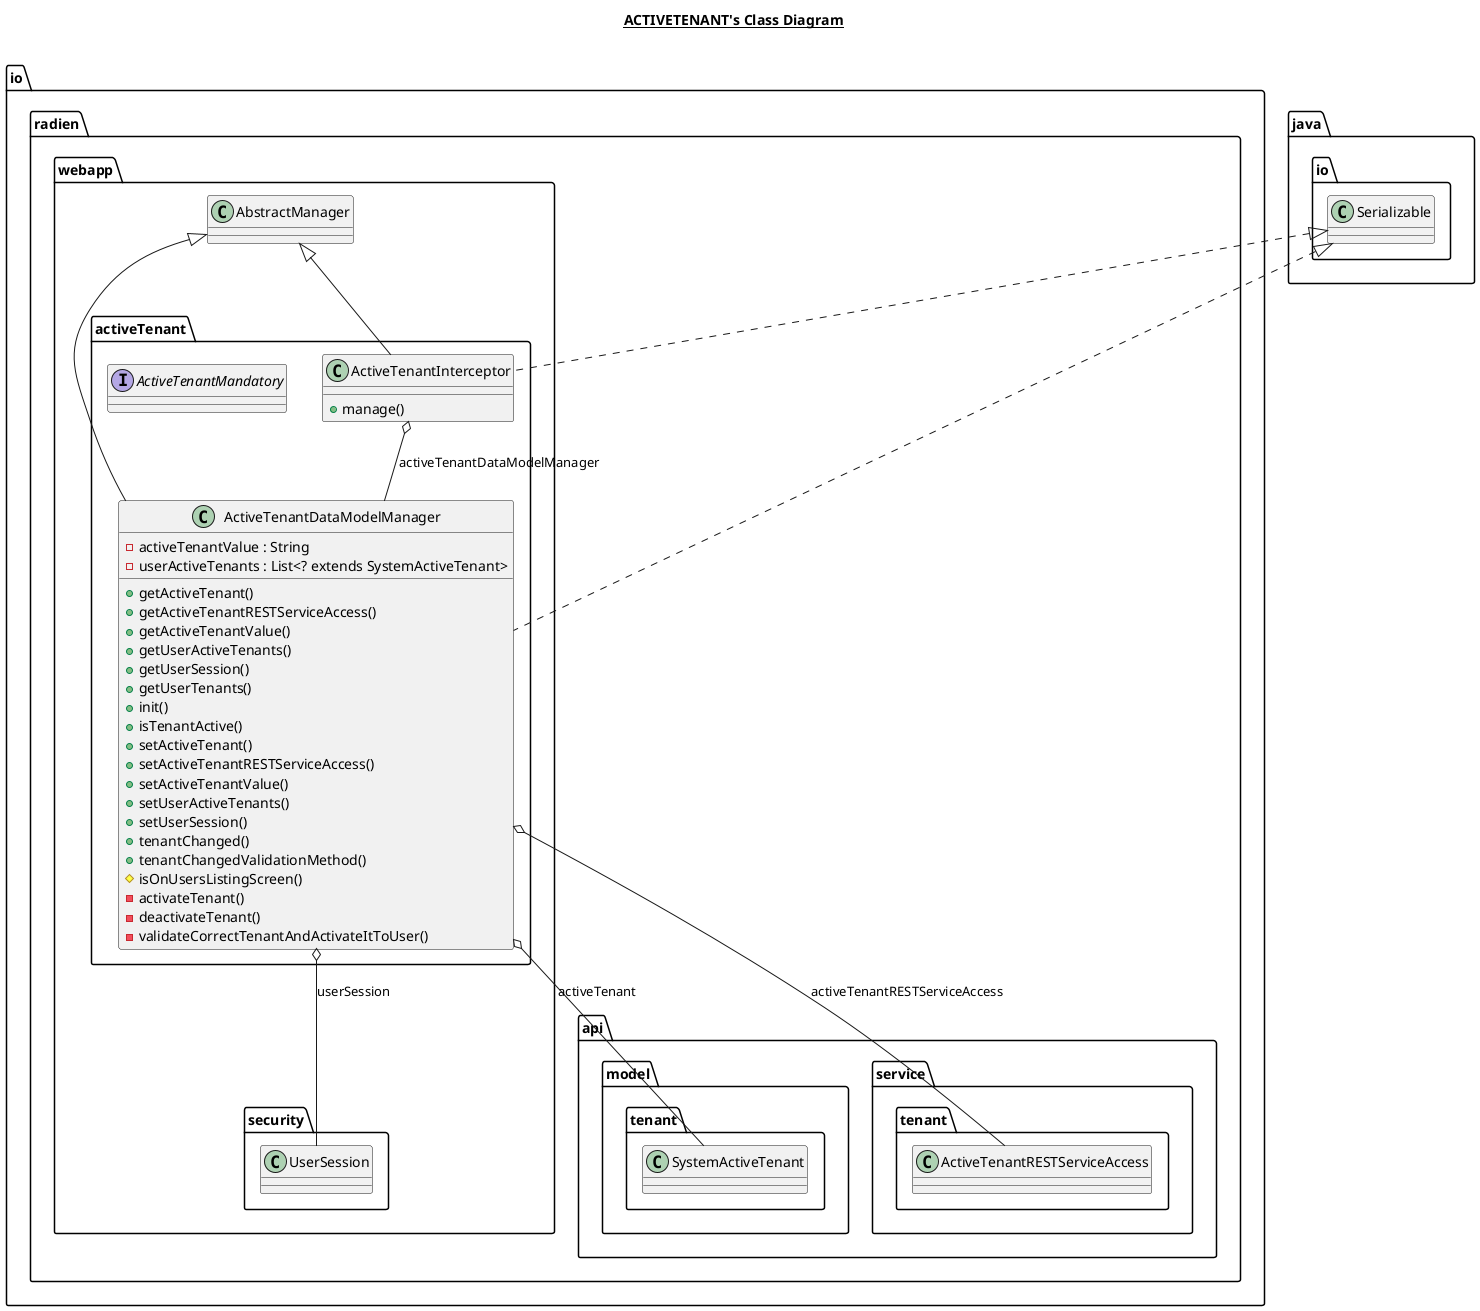 @startuml

title __ACTIVETENANT's Class Diagram__\n

  namespace io.radien.webapp {
    namespace activeTenant {
      class io.radien.webapp.activeTenant.ActiveTenantDataModelManager {
          - activeTenantValue : String
          - userActiveTenants : List<? extends SystemActiveTenant>
          + getActiveTenant()
          + getActiveTenantRESTServiceAccess()
          + getActiveTenantValue()
          + getUserActiveTenants()
          + getUserSession()
          + getUserTenants()
          + init()
          + isTenantActive()
          + setActiveTenant()
          + setActiveTenantRESTServiceAccess()
          + setActiveTenantValue()
          + setUserActiveTenants()
          + setUserSession()
          + tenantChanged()
          + tenantChangedValidationMethod()
          # isOnUsersListingScreen()
          - activateTenant()
          - deactivateTenant()
          - validateCorrectTenantAndActivateItToUser()
      }
    }
  }
  

  namespace io.radien.webapp {
    namespace activeTenant {
      class io.radien.webapp.activeTenant.ActiveTenantInterceptor {
          + manage()
      }
    }
  }
  

  namespace io.radien.webapp {
    namespace activeTenant {
      interface io.radien.webapp.activeTenant.ActiveTenantMandatory {
      }
    }
  }
  

  io.radien.webapp.activeTenant.ActiveTenantDataModelManager .up.|> java.io.Serializable
  io.radien.webapp.activeTenant.ActiveTenantDataModelManager -up-|> io.radien.webapp.AbstractManager
  io.radien.webapp.activeTenant.ActiveTenantDataModelManager o-- io.radien.api.model.tenant.SystemActiveTenant : activeTenant
  io.radien.webapp.activeTenant.ActiveTenantDataModelManager o-- io.radien.api.service.tenant.ActiveTenantRESTServiceAccess : activeTenantRESTServiceAccess
  io.radien.webapp.activeTenant.ActiveTenantDataModelManager o-- io.radien.webapp.security.UserSession : userSession
  io.radien.webapp.activeTenant.ActiveTenantInterceptor .up.|> java.io.Serializable
  io.radien.webapp.activeTenant.ActiveTenantInterceptor -up-|> io.radien.webapp.AbstractManager
  io.radien.webapp.activeTenant.ActiveTenantInterceptor o-- io.radien.webapp.activeTenant.ActiveTenantDataModelManager : activeTenantDataModelManager







@enduml

